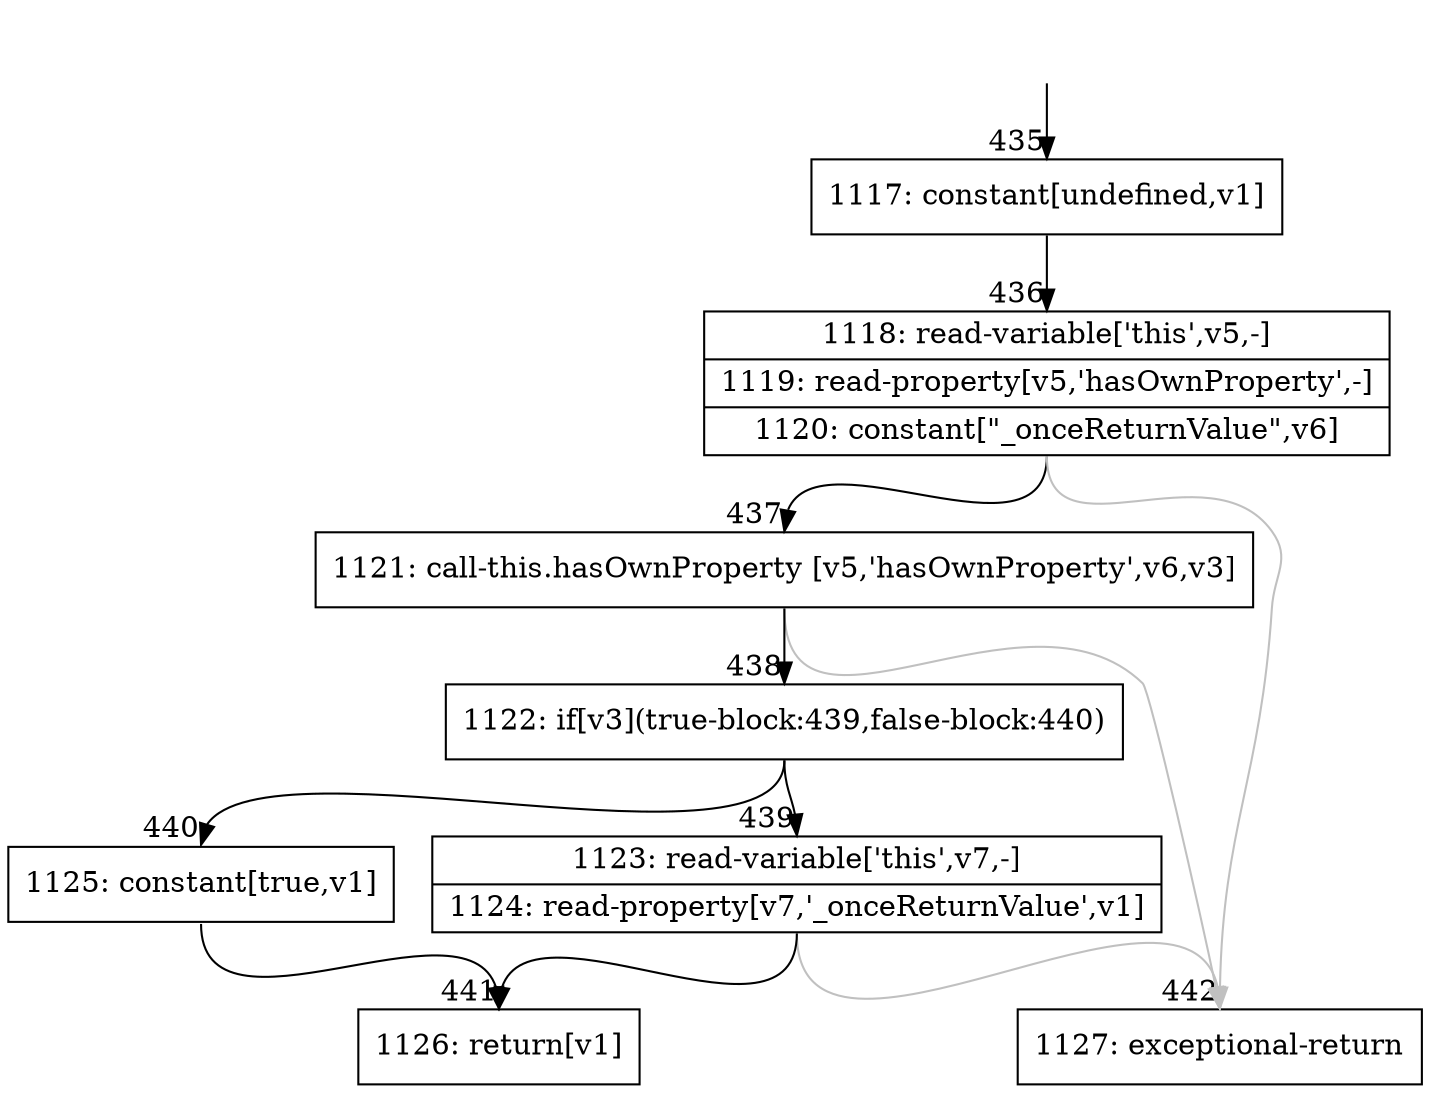 digraph {
rankdir="TD"
BB_entry41[shape=none,label=""];
BB_entry41 -> BB435 [tailport=s, headport=n, headlabel="    435"]
BB435 [shape=record label="{1117: constant[undefined,v1]}" ] 
BB435 -> BB436 [tailport=s, headport=n, headlabel="      436"]
BB436 [shape=record label="{1118: read-variable['this',v5,-]|1119: read-property[v5,'hasOwnProperty',-]|1120: constant[\"_onceReturnValue\",v6]}" ] 
BB436 -> BB437 [tailport=s, headport=n, headlabel="      437"]
BB436 -> BB442 [tailport=s, headport=n, color=gray, headlabel="      442"]
BB437 [shape=record label="{1121: call-this.hasOwnProperty [v5,'hasOwnProperty',v6,v3]}" ] 
BB437 -> BB438 [tailport=s, headport=n, headlabel="      438"]
BB437 -> BB442 [tailport=s, headport=n, color=gray]
BB438 [shape=record label="{1122: if[v3](true-block:439,false-block:440)}" ] 
BB438 -> BB439 [tailport=s, headport=n, headlabel="      439"]
BB438 -> BB440 [tailport=s, headport=n, headlabel="      440"]
BB439 [shape=record label="{1123: read-variable['this',v7,-]|1124: read-property[v7,'_onceReturnValue',v1]}" ] 
BB439 -> BB441 [tailport=s, headport=n, headlabel="      441"]
BB439 -> BB442 [tailport=s, headport=n, color=gray]
BB440 [shape=record label="{1125: constant[true,v1]}" ] 
BB440 -> BB441 [tailport=s, headport=n]
BB441 [shape=record label="{1126: return[v1]}" ] 
BB442 [shape=record label="{1127: exceptional-return}" ] 
//#$~ 669
}
